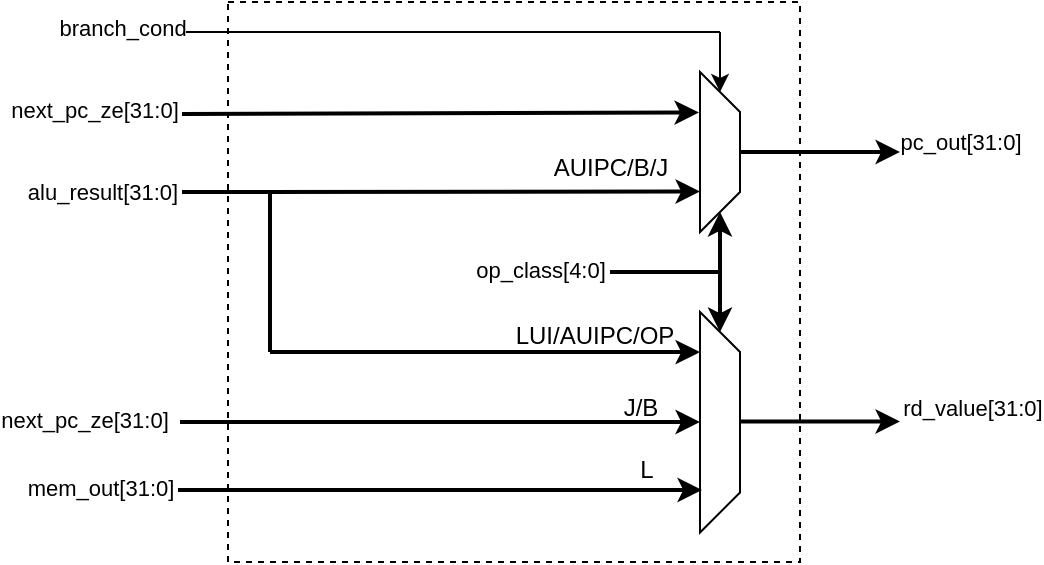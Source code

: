 <mxfile version="26.2.14">
  <diagram name="Page-1" id="jIJIBkRZfeoX5zDG5l12">
    <mxGraphModel dx="648" dy="380" grid="1" gridSize="5" guides="1" tooltips="1" connect="1" arrows="1" fold="1" page="1" pageScale="1" pageWidth="827" pageHeight="1169" math="0" shadow="0">
      <root>
        <mxCell id="0" />
        <mxCell id="1" parent="0" />
        <mxCell id="3i3wIMSMk3J9uJtSN4M2-1" value="" style="shape=trapezoid;perimeter=trapezoidPerimeter;whiteSpace=wrap;html=1;fixedSize=1;rotation=90;" parent="1" vertex="1">
          <mxGeometry x="410" y="230" width="80" height="20" as="geometry" />
        </mxCell>
        <mxCell id="3i3wIMSMk3J9uJtSN4M2-3" value="" style="endArrow=classic;html=1;rounded=0;entryX=0;entryY=0.5;entryDx=0;entryDy=0;" parent="1" target="3i3wIMSMk3J9uJtSN4M2-1" edge="1">
          <mxGeometry width="50" height="50" relative="1" as="geometry">
            <mxPoint x="450" y="180" as="sourcePoint" />
            <mxPoint x="450" y="150" as="targetPoint" />
          </mxGeometry>
        </mxCell>
        <mxCell id="3i3wIMSMk3J9uJtSN4M2-4" value="" style="endArrow=none;html=1;rounded=0;" parent="1" edge="1">
          <mxGeometry width="50" height="50" relative="1" as="geometry">
            <mxPoint x="182" y="180" as="sourcePoint" />
            <mxPoint x="450" y="180" as="targetPoint" />
          </mxGeometry>
        </mxCell>
        <mxCell id="3i3wIMSMk3J9uJtSN4M2-5" value="&lt;div&gt;branch_cond&lt;/div&gt;" style="edgeLabel;html=1;align=center;verticalAlign=middle;resizable=0;points=[];" parent="3i3wIMSMk3J9uJtSN4M2-4" vertex="1" connectable="0">
          <mxGeometry x="-0.815" y="2" relative="1" as="geometry">
            <mxPoint x="-56" as="offset" />
          </mxGeometry>
        </mxCell>
        <mxCell id="3i3wIMSMk3J9uJtSN4M2-6" value="" style="endArrow=classic;html=1;rounded=0;entryX=0.166;entryY=1.025;entryDx=0;entryDy=0;entryPerimeter=0;strokeWidth=2;" parent="1" edge="1">
          <mxGeometry width="50" height="50" relative="1" as="geometry">
            <mxPoint x="181" y="221" as="sourcePoint" />
            <mxPoint x="439.5" y="220.28" as="targetPoint" />
          </mxGeometry>
        </mxCell>
        <mxCell id="3i3wIMSMk3J9uJtSN4M2-19" value="next_pc_ze[31:0]" style="edgeLabel;html=1;align=center;verticalAlign=middle;resizable=0;points=[];" parent="3i3wIMSMk3J9uJtSN4M2-6" vertex="1" connectable="0">
          <mxGeometry x="-0.964" y="2" relative="1" as="geometry">
            <mxPoint x="-49" as="offset" />
          </mxGeometry>
        </mxCell>
        <mxCell id="3i3wIMSMk3J9uJtSN4M2-7" value="" style="endArrow=classic;html=1;rounded=0;entryX=0.166;entryY=1.025;entryDx=0;entryDy=0;entryPerimeter=0;strokeWidth=2;" parent="1" edge="1">
          <mxGeometry width="50" height="50" relative="1" as="geometry">
            <mxPoint x="181" y="260" as="sourcePoint" />
            <mxPoint x="440" y="259.76" as="targetPoint" />
          </mxGeometry>
        </mxCell>
        <mxCell id="3i3wIMSMk3J9uJtSN4M2-20" value="alu_result[31:0]" style="edgeLabel;html=1;align=center;verticalAlign=middle;resizable=0;points=[];" parent="3i3wIMSMk3J9uJtSN4M2-7" vertex="1" connectable="0">
          <mxGeometry x="-0.855" y="-2" relative="1" as="geometry">
            <mxPoint x="-59" y="-2" as="offset" />
          </mxGeometry>
        </mxCell>
        <mxCell id="3i3wIMSMk3J9uJtSN4M2-9" value="" style="shape=trapezoid;perimeter=trapezoidPerimeter;whiteSpace=wrap;html=1;fixedSize=1;rotation=90;strokeWidth=1;" parent="1" vertex="1">
          <mxGeometry x="394.88" y="365.13" width="110.25" height="20" as="geometry" />
        </mxCell>
        <mxCell id="3i3wIMSMk3J9uJtSN4M2-11" value="" style="endArrow=classic;html=1;rounded=0;entryX=0.166;entryY=1.025;entryDx=0;entryDy=0;entryPerimeter=0;strokeWidth=2;" parent="1" edge="1">
          <mxGeometry width="50" height="50" relative="1" as="geometry">
            <mxPoint x="179" y="409" as="sourcePoint" />
            <mxPoint x="441" y="409.0" as="targetPoint" />
          </mxGeometry>
        </mxCell>
        <mxCell id="3i3wIMSMk3J9uJtSN4M2-26" value="mem_out[31:0]" style="edgeLabel;html=1;align=center;verticalAlign=middle;resizable=0;points=[];" parent="3i3wIMSMk3J9uJtSN4M2-11" vertex="1" connectable="0">
          <mxGeometry x="-0.938" y="1" relative="1" as="geometry">
            <mxPoint x="-47" as="offset" />
          </mxGeometry>
        </mxCell>
        <mxCell id="3i3wIMSMk3J9uJtSN4M2-12" value="" style="endArrow=classic;html=1;rounded=0;strokeWidth=2;" parent="1" edge="1">
          <mxGeometry width="50" height="50" relative="1" as="geometry">
            <mxPoint x="180" y="375" as="sourcePoint" />
            <mxPoint x="440" y="375" as="targetPoint" />
          </mxGeometry>
        </mxCell>
        <mxCell id="3i3wIMSMk3J9uJtSN4M2-25" value="next_pc_ze[31:0]" style="edgeLabel;html=1;align=center;verticalAlign=middle;resizable=0;points=[];" parent="3i3wIMSMk3J9uJtSN4M2-12" vertex="1" connectable="0">
          <mxGeometry x="-0.214" relative="1" as="geometry">
            <mxPoint x="-150" y="-1" as="offset" />
          </mxGeometry>
        </mxCell>
        <mxCell id="3i3wIMSMk3J9uJtSN4M2-13" value="" style="endArrow=classic;html=1;rounded=0;exitX=0.5;exitY=0;exitDx=0;exitDy=0;strokeWidth=2;" parent="1" source="3i3wIMSMk3J9uJtSN4M2-1" edge="1">
          <mxGeometry width="50" height="50" relative="1" as="geometry">
            <mxPoint x="450" y="360" as="sourcePoint" />
            <mxPoint x="540" y="240" as="targetPoint" />
          </mxGeometry>
        </mxCell>
        <mxCell id="3i3wIMSMk3J9uJtSN4M2-18" value="pc_out[31:0]" style="edgeLabel;html=1;align=center;verticalAlign=middle;resizable=0;points=[];" parent="3i3wIMSMk3J9uJtSN4M2-13" vertex="1" connectable="0">
          <mxGeometry x="0.326" relative="1" as="geometry">
            <mxPoint x="57" y="-5" as="offset" />
          </mxGeometry>
        </mxCell>
        <mxCell id="3i3wIMSMk3J9uJtSN4M2-14" value="" style="endArrow=none;html=1;rounded=0;strokeWidth=2;" parent="1" edge="1">
          <mxGeometry width="50" height="50" relative="1" as="geometry">
            <mxPoint x="395" y="300" as="sourcePoint" />
            <mxPoint x="450" y="300" as="targetPoint" />
          </mxGeometry>
        </mxCell>
        <mxCell id="3i3wIMSMk3J9uJtSN4M2-21" value="op_class[4:0]" style="edgeLabel;html=1;align=center;verticalAlign=middle;resizable=0;points=[];" parent="3i3wIMSMk3J9uJtSN4M2-14" vertex="1" connectable="0">
          <mxGeometry x="-0.53" y="1" relative="1" as="geometry">
            <mxPoint x="-48" as="offset" />
          </mxGeometry>
        </mxCell>
        <mxCell id="3i3wIMSMk3J9uJtSN4M2-15" value="" style="endArrow=classic;html=1;rounded=0;entryX=1;entryY=0.5;entryDx=0;entryDy=0;strokeWidth=2;" parent="1" target="3i3wIMSMk3J9uJtSN4M2-1" edge="1">
          <mxGeometry width="50" height="50" relative="1" as="geometry">
            <mxPoint x="450" y="300" as="sourcePoint" />
            <mxPoint x="500" y="290" as="targetPoint" />
          </mxGeometry>
        </mxCell>
        <mxCell id="3i3wIMSMk3J9uJtSN4M2-16" value="" style="endArrow=classic;html=1;rounded=0;entryX=0;entryY=0.5;entryDx=0;entryDy=0;strokeWidth=2;" parent="1" target="3i3wIMSMk3J9uJtSN4M2-9" edge="1">
          <mxGeometry width="50" height="50" relative="1" as="geometry">
            <mxPoint x="450" y="300" as="sourcePoint" />
            <mxPoint x="460" y="320" as="targetPoint" />
          </mxGeometry>
        </mxCell>
        <mxCell id="3i3wIMSMk3J9uJtSN4M2-17" value="" style="endArrow=classic;html=1;rounded=0;strokeWidth=2;" parent="1" edge="1">
          <mxGeometry width="50" height="50" relative="1" as="geometry">
            <mxPoint x="460" y="374.79" as="sourcePoint" />
            <mxPoint x="540" y="374.79" as="targetPoint" />
          </mxGeometry>
        </mxCell>
        <mxCell id="3i3wIMSMk3J9uJtSN4M2-23" value="rd_value[31:0]" style="edgeLabel;html=1;align=center;verticalAlign=middle;resizable=0;points=[];" parent="3i3wIMSMk3J9uJtSN4M2-17" vertex="1" connectable="0">
          <mxGeometry x="0.86" relative="1" as="geometry">
            <mxPoint x="41" y="-7" as="offset" />
          </mxGeometry>
        </mxCell>
        <mxCell id="3i3wIMSMk3J9uJtSN4M2-43" value="" style="endArrow=classic;html=1;rounded=0;entryX=0.326;entryY=1;entryDx=0;entryDy=0;entryPerimeter=0;strokeWidth=2;" parent="1" edge="1">
          <mxGeometry width="50" height="50" relative="1" as="geometry">
            <mxPoint x="225" y="340" as="sourcePoint" />
            <mxPoint x="440" y="340.063" as="targetPoint" />
          </mxGeometry>
        </mxCell>
        <mxCell id="3i3wIMSMk3J9uJtSN4M2-45" value="" style="endArrow=none;html=1;rounded=0;strokeWidth=2;" parent="1" edge="1">
          <mxGeometry width="50" height="50" relative="1" as="geometry">
            <mxPoint x="225" y="340" as="sourcePoint" />
            <mxPoint x="225" y="259" as="targetPoint" />
          </mxGeometry>
        </mxCell>
        <mxCell id="3i3wIMSMk3J9uJtSN4M2-47" value="" style="rounded=0;whiteSpace=wrap;html=1;fillColor=none;dashed=1;" parent="1" vertex="1">
          <mxGeometry x="204" y="165" width="286" height="280" as="geometry" />
        </mxCell>
        <mxCell id="3i3wIMSMk3J9uJtSN4M2-49" value="AUIPC/B/J" style="text;html=1;align=center;verticalAlign=middle;resizable=0;points=[];autosize=1;strokeColor=none;fillColor=none;" parent="1" vertex="1">
          <mxGeometry x="357" y="234" width="76" height="27" as="geometry" />
        </mxCell>
        <mxCell id="3i3wIMSMk3J9uJtSN4M2-50" value="LUI/AUIPC/OP" style="text;html=1;align=center;verticalAlign=middle;resizable=0;points=[];autosize=1;strokeColor=none;fillColor=none;" parent="1" vertex="1">
          <mxGeometry x="338" y="318" width="98" height="27" as="geometry" />
        </mxCell>
        <mxCell id="3i3wIMSMk3J9uJtSN4M2-51" value="J/B" style="text;html=1;align=center;verticalAlign=middle;resizable=0;points=[];autosize=1;strokeColor=none;fillColor=none;" parent="1" vertex="1">
          <mxGeometry x="392" y="354" width="36" height="27" as="geometry" />
        </mxCell>
        <mxCell id="3i3wIMSMk3J9uJtSN4M2-52" value="L" style="text;html=1;align=center;verticalAlign=middle;resizable=0;points=[];autosize=1;strokeColor=none;fillColor=none;" parent="1" vertex="1">
          <mxGeometry x="400" y="385" width="26" height="27" as="geometry" />
        </mxCell>
        <mxCell id="3i3wIMSMk3J9uJtSN4M2-56" value="&amp;nbsp;" style="text;whiteSpace=wrap;html=1;" parent="1" vertex="1">
          <mxGeometry x="176" y="268" width="23" height="28" as="geometry" />
        </mxCell>
      </root>
    </mxGraphModel>
  </diagram>
</mxfile>
